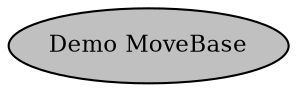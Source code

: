 digraph demo_movebase {
"Demo MoveBase" [shape=ellipse, fontsize=11, style=filled, fillcolor=gray];
}
